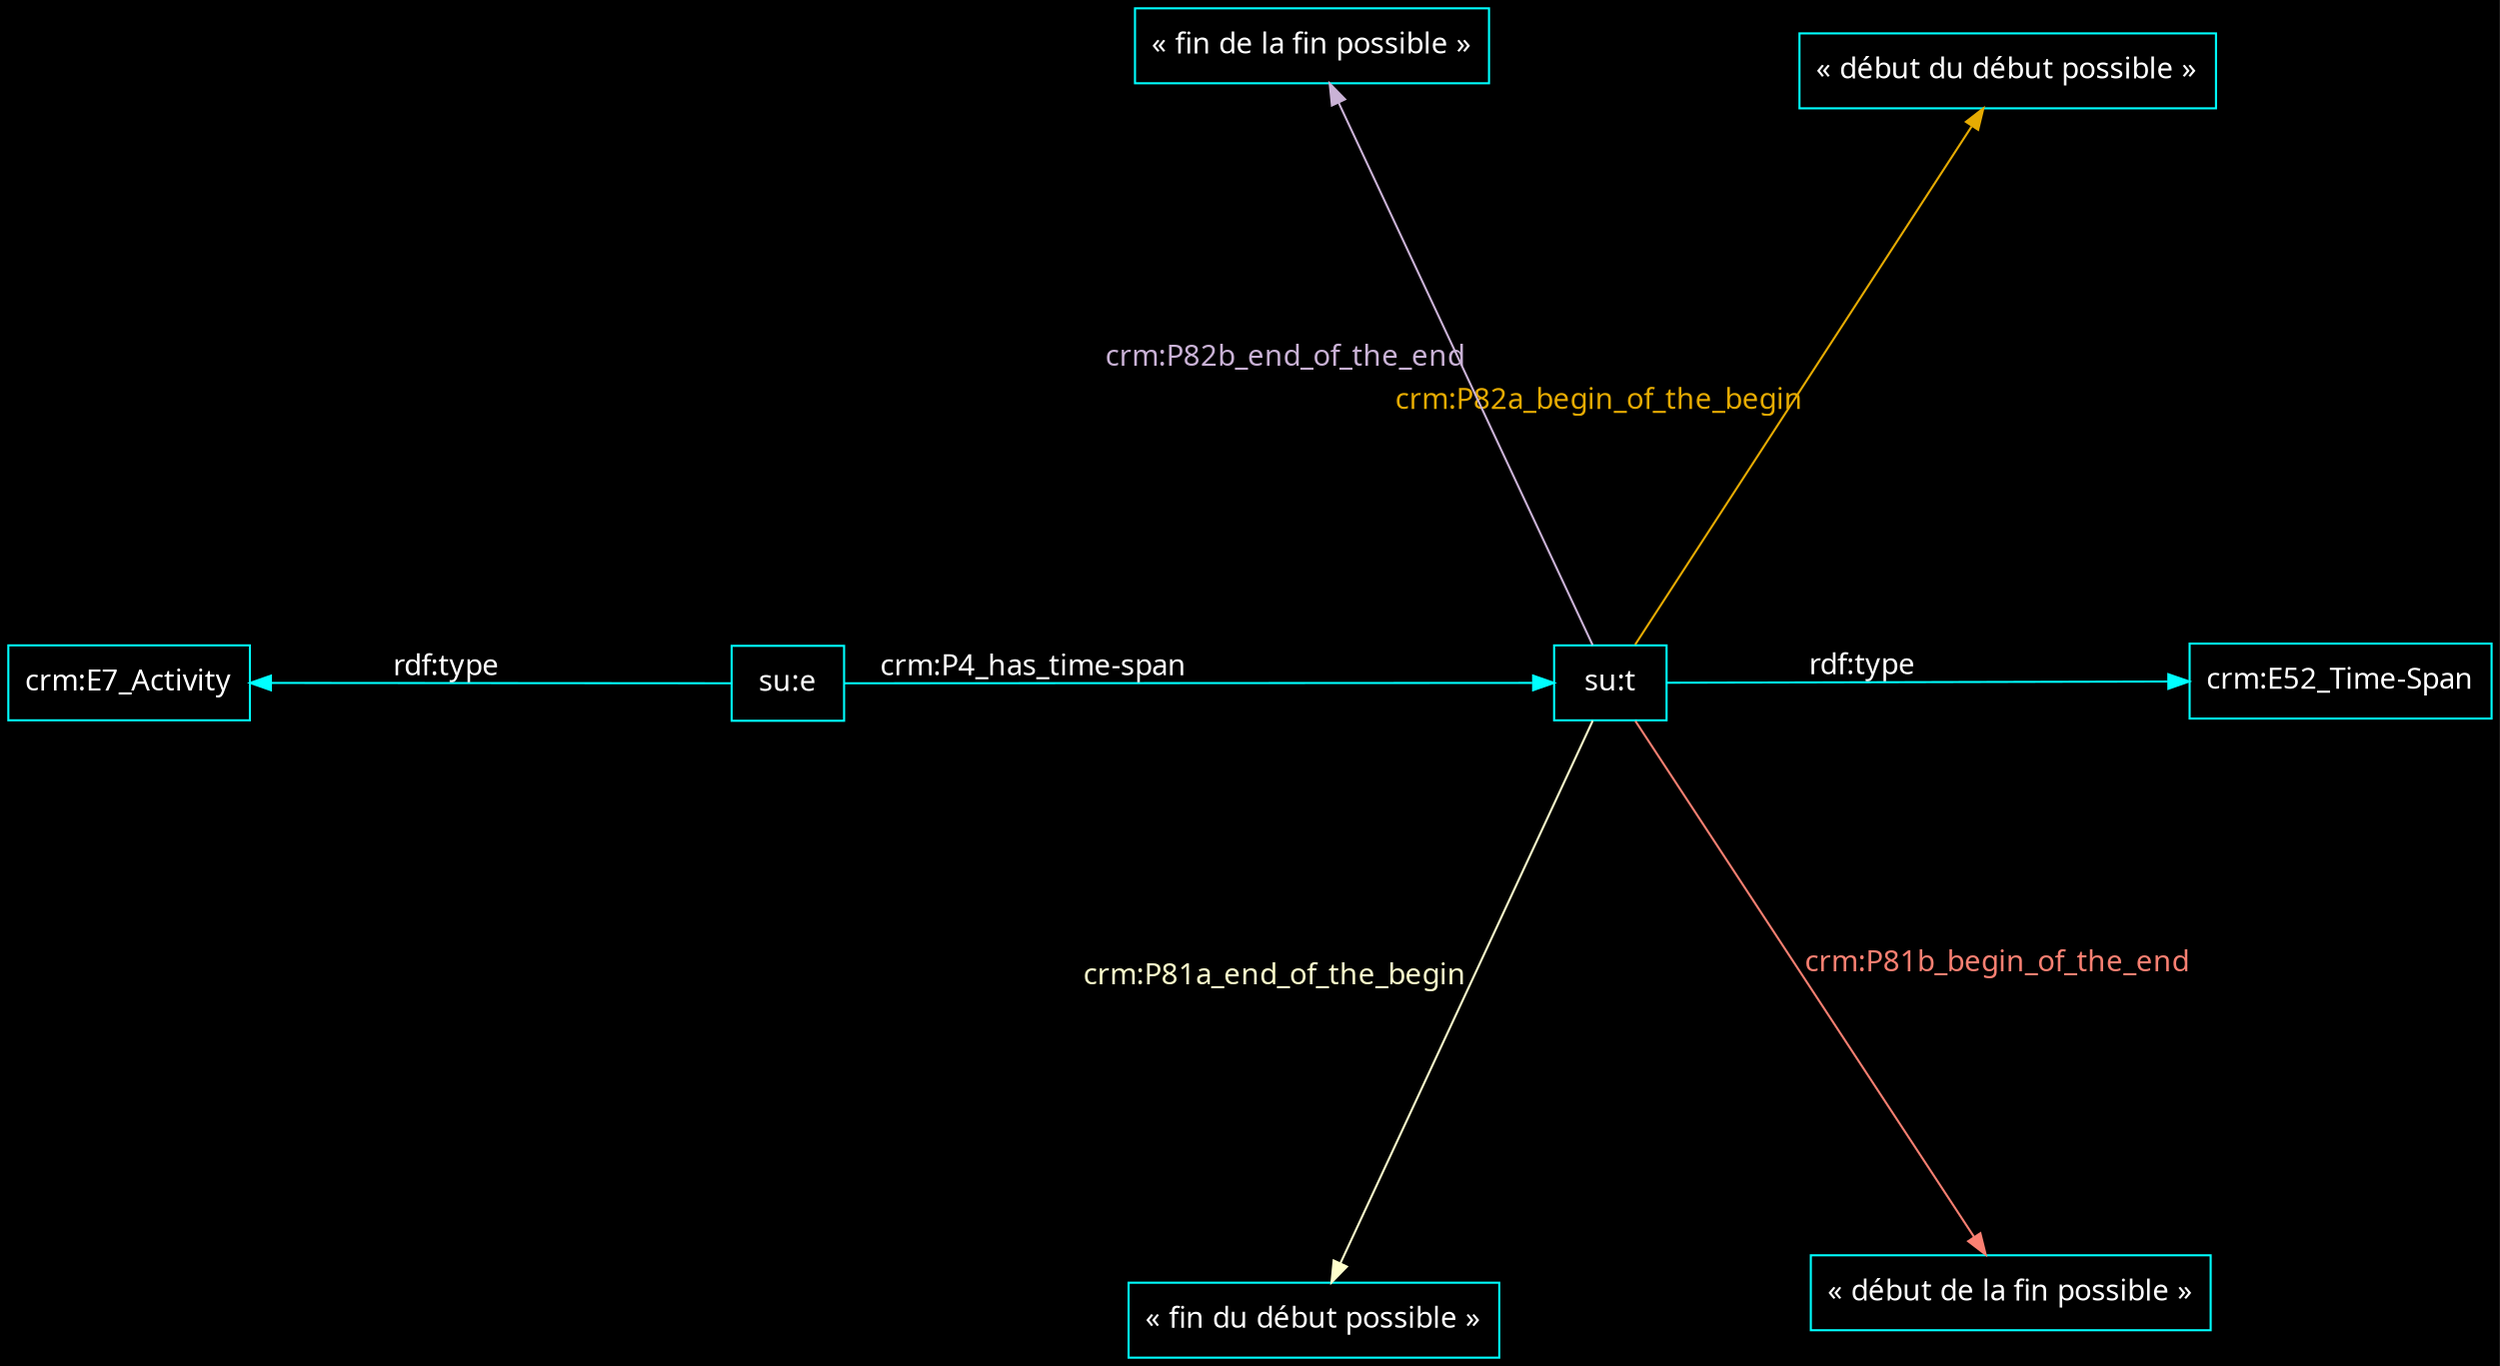 digraph {
    graph [bgcolor=black]
    rankdir=LR
    node [color=white,fontcolor=white,fontname="FiraCode Nerd Font Mono Regular",shape=box]
    edge [color=white,fontcolor=white,fontname="FiraCode Nerd Font Mono Regular"]
    

    layout=sfdp
node [color=cyan,fontcolor=white]
edge [color=cyan,fontcolor=white]
"su:t" -> "crm:E52_Time-Span" [label="rdf:type"]
"su:t" -> "« début du début possible »" [label="crm:P82a_begin_of_the_begin",color="#e6ab02",fontcolor="#e6ab02"]
"su:t" -> "« fin du début possible »" [label="crm:P81a_end_of_the_begin",color="#ffffcc",fontcolor="#ffffcc"]
"su:t" -> "« début de la fin possible »" [label="crm:P81b_begin_of_the_end",color="#fb8072",fontcolor="#fb8072"]
"su:t" -> "« fin de la fin possible »" [label="crm:P82b_end_of_the_end",color="#cab2d6",fontcolor="#cab2d6"]
"su:e" -> "su:t" [label="crm:P4_has_time-span"]
"su:e" -> "crm:E7_Activity" [label="rdf:type"]
}
